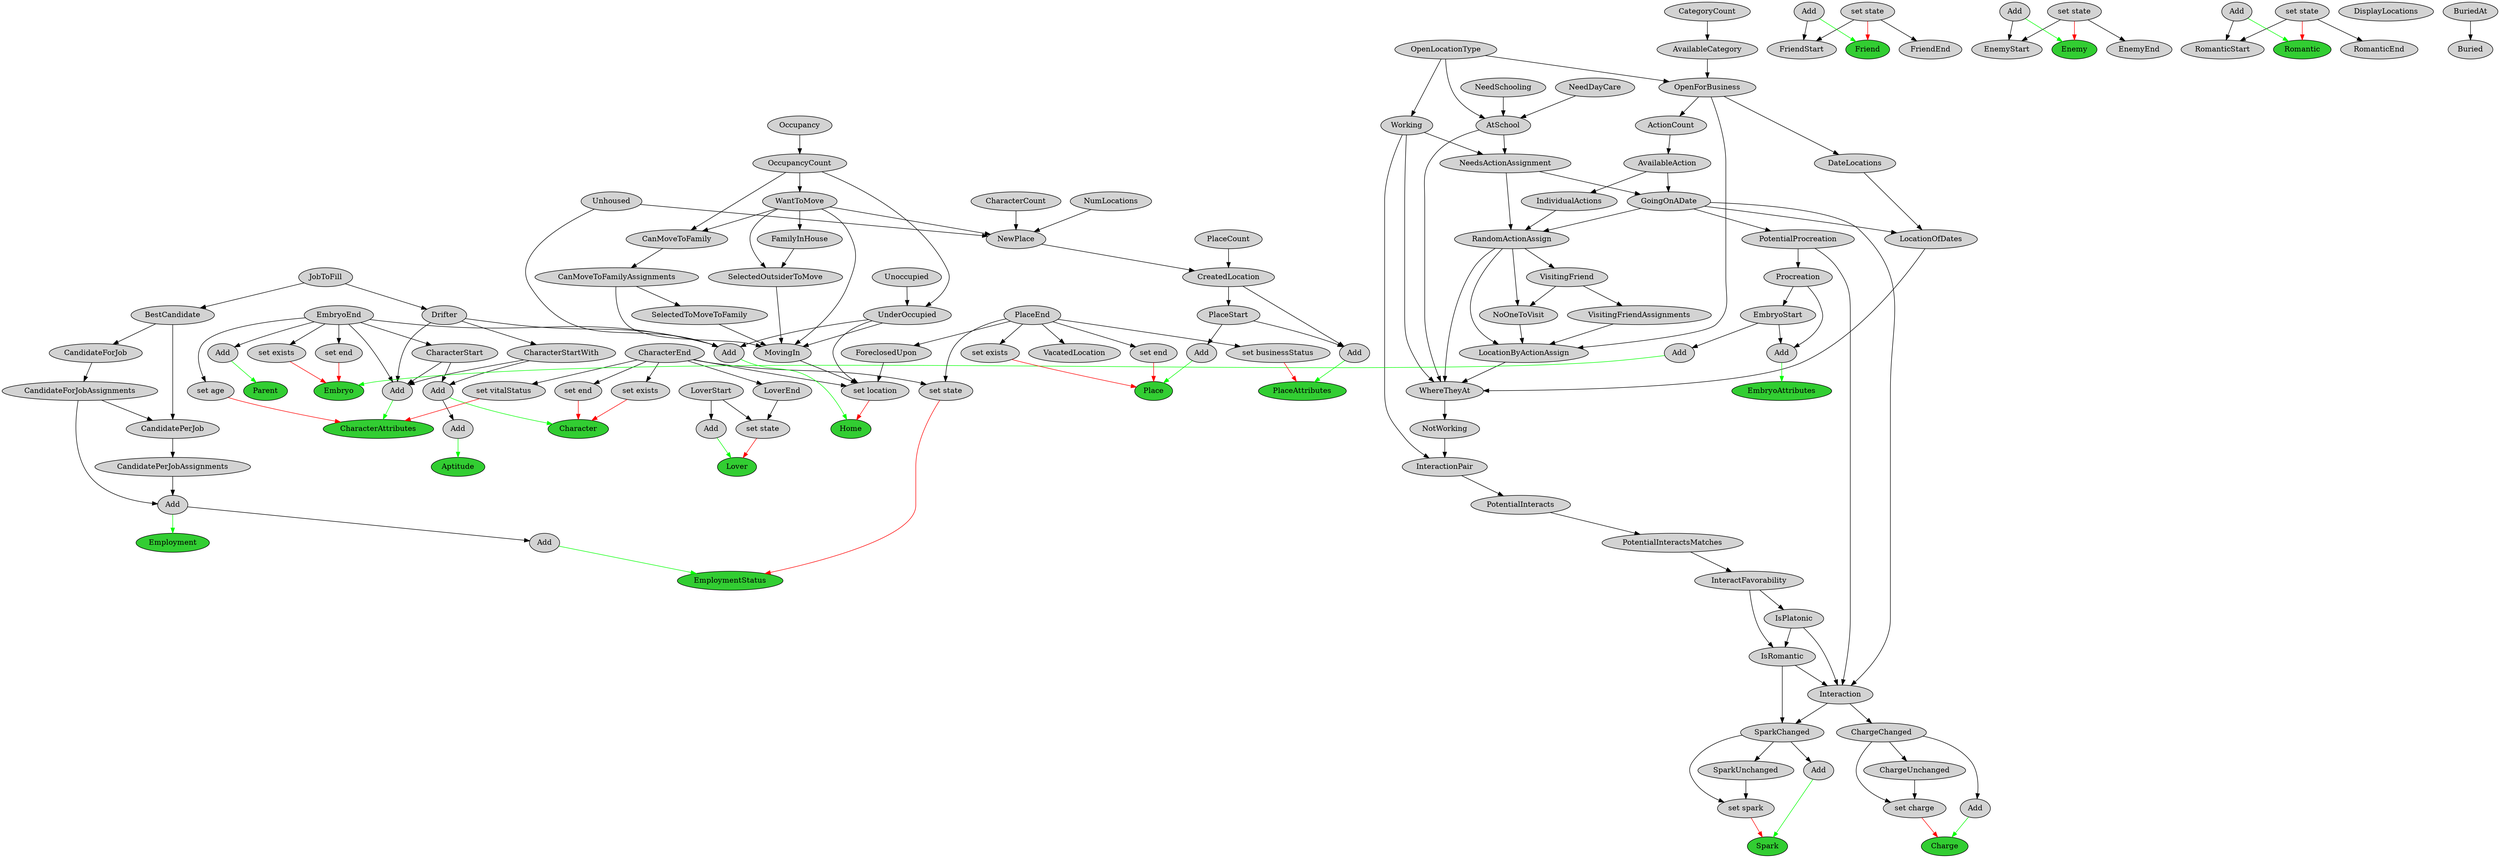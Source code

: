 digraph {
splines=true
node [ style="filled"]
v0 [ label = "Character" fillcolor="limegreen"];
v1 [ label = "set end"];
v2 [ label = "CharacterEnd" rank="min"];
v3 [ label = "set exists"];
v4 [ label = "Add"];
v5 [ label = "CharacterStart"];
v6 [ label = "EmbryoEnd" rank="min"];
v7 [ label = "CharacterStartWith"];
v8 [ label = "Drifter"];
v9 [ label = "JobToFill" rank="min"];
v10 [ label = "CharacterAttributes" fillcolor="limegreen"];
v11 [ label = "set vitalStatus"];
v12 [ label = "set age"];
v13 [ label = "Add"];
v14 [ label = "CharacterCount" rank="min"];
v15 [ label = "Aptitude" fillcolor="limegreen"];
v16 [ label = "Add"];
v17 [ label = "Charge" fillcolor="limegreen"];
v18 [ label = "set charge"];
v19 [ label = "ChargeChanged"];
v20 [ label = "Interaction"];
v21 [ label = "IsPlatonic"];
v22 [ label = "InteractFavorability"];
v23 [ label = "PotentialInteractsMatches"];
v24 [ label = "PotentialInteracts"];
v25 [ label = "InteractionPair"];
v26 [ label = "NotWorking"];
v27 [ label = "WhereTheyAt"];
v28 [ label = "AtSchool"];
v29 [ label = "OpenLocationType" rank="min"];
v30 [ label = "NeedDayCare" rank="min"];
v31 [ label = "NeedSchooling" rank="min"];
v32 [ label = "Working"];
v33 [ label = "LocationOfDates"];
v34 [ label = "DateLocations"];
v35 [ label = "OpenForBusiness"];
v36 [ label = "AvailableCategory"];
v37 [ label = "CategoryCount" rank="min"];
v38 [ label = "GoingOnADate"];
v39 [ label = "AvailableAction"];
v40 [ label = "ActionCount"];
v41 [ label = "NeedsActionAssignment"];
v42 [ label = "RandomActionAssign"];
v43 [ label = "IndividualActions"];
v44 [ label = "LocationByActionAssign"];
v45 [ label = "NoOneToVisit"];
v46 [ label = "VisitingFriend"];
v47 [ label = "VisitingFriendAssignments"];
v48 [ label = "IsRomantic"];
v49 [ label = "PotentialProcreation"];
v50 [ label = "ChargeUnchanged"];
v51 [ label = "Add"];
v52 [ label = "Friend" fillcolor="limegreen"];
v53 [ label = "set state" rank="min"];
v54 [ label = "Add" rank="min"];
v55 [ label = "FriendStart"];
v56 [ label = "FriendEnd"];
v57 [ label = "Enemy" fillcolor="limegreen"];
v58 [ label = "set state" rank="min"];
v59 [ label = "Add" rank="min"];
v60 [ label = "EnemyStart"];
v61 [ label = "EnemyEnd"];
v62 [ label = "Spark" fillcolor="limegreen"];
v63 [ label = "set spark"];
v64 [ label = "SparkChanged"];
v65 [ label = "SparkUnchanged"];
v66 [ label = "Add"];
v67 [ label = "Romantic" fillcolor="limegreen"];
v68 [ label = "set state" rank="min"];
v69 [ label = "Add" rank="min"];
v70 [ label = "RomanticStart"];
v71 [ label = "RomanticEnd"];
v72 [ label = "Lover" fillcolor="limegreen"];
v73 [ label = "set state"];
v74 [ label = "LoverEnd"];
v75 [ label = "LoverStart" rank="min"];
v76 [ label = "Add"];
v77 [ label = "Parent" fillcolor="limegreen"];
v78 [ label = "Add"];
v79 [ label = "Embryo" fillcolor="limegreen"];
v80 [ label = "set end"];
v81 [ label = "set exists"];
v82 [ label = "Add"];
v83 [ label = "EmbryoStart"];
v84 [ label = "Procreation"];
v85 [ label = "EmbryoAttributes" fillcolor="limegreen"];
v86 [ label = "Add"];
v87 [ label = "Place" fillcolor="limegreen"];
v88 [ label = "set end"];
v89 [ label = "PlaceEnd" rank="min"];
v90 [ label = "set exists"];
v91 [ label = "Add"];
v92 [ label = "PlaceStart"];
v93 [ label = "CreatedLocation"];
v94 [ label = "NewPlace"];
v95 [ label = "WantToMove"];
v96 [ label = "OccupancyCount"];
v97 [ label = "Occupancy" rank="min"];
v98 [ label = "Unhoused" rank="min"];
v99 [ label = "NumLocations" rank="min"];
v100 [ label = "PlaceCount" rank="min"];
v101 [ label = "PlaceAttributes" fillcolor="limegreen"];
v102 [ label = "set businessStatus"];
v103 [ label = "Add"];
v104 [ label = "VacatedLocation"];
v105 [ label = "DisplayLocations" rank="min"];
v106 [ label = "Home" fillcolor="limegreen"];
v107 [ label = "set location"];
v108 [ label = "UnderOccupied"];
v109 [ label = "Unoccupied" rank="min"];
v110 [ label = "ForeclosedUpon"];
v111 [ label = "MovingIn"];
v112 [ label = "SelectedToMoveToFamily"];
v113 [ label = "CanMoveToFamilyAssignments"];
v114 [ label = "CanMoveToFamily"];
v115 [ label = "SelectedOutsiderToMove"];
v116 [ label = "FamilyInHouse"];
v117 [ label = "Add"];
v118 [ label = "BuriedAt" rank="min"];
v119 [ label = "Buried"];
v120 [ label = "Employment" fillcolor="limegreen"];
v121 [ label = "Add"];
v122 [ label = "CandidatePerJobAssignments"];
v123 [ label = "CandidatePerJob"];
v124 [ label = "CandidateForJobAssignments"];
v125 [ label = "CandidateForJob"];
v126 [ label = "BestCandidate"];
v127 [ label = "EmploymentStatus" fillcolor="limegreen"];
v128 [ label = "set state"];
v129 [ label = "Add"];
v1 -> v0 [ color="red" ]
v2 -> v1
v3 -> v0 [ color="red" ]
v2 -> v3
v4 -> v0 [ color="green" ]
v5 -> v4
v6 -> v5
v7 -> v4
v8 -> v7
v9 -> v8
v11 -> v10 [ color="red" ]
v2 -> v11
v12 -> v10 [ color="red" ]
v6 -> v12
v13 -> v10 [ color="green" ]
v7 -> v13
v8 -> v13
v5 -> v13
v6 -> v13
v16 -> v15 [ color="green" ]
v4 -> v16
v18 -> v17 [ color="red" ]
v19 -> v18
v20 -> v19
v21 -> v20
v22 -> v21
v23 -> v22
v24 -> v23
v25 -> v24
v26 -> v25
v27 -> v26
v28 -> v27
v29 -> v28
v30 -> v28
v31 -> v28
v32 -> v27
v29 -> v32
v33 -> v27
v34 -> v33
v35 -> v34
v36 -> v35
v37 -> v36
v29 -> v35
v38 -> v33
v39 -> v38
v40 -> v39
v35 -> v40
v41 -> v38
v32 -> v41
v28 -> v41
v42 -> v27
v38 -> v42
v43 -> v42
v39 -> v43
v41 -> v42
v44 -> v27
v42 -> v44
v45 -> v44
v46 -> v45
v42 -> v46
v42 -> v45
v47 -> v44
v46 -> v47
v35 -> v44
v32 -> v25
v48 -> v20
v21 -> v48
v22 -> v48
v38 -> v20
v49 -> v20
v38 -> v49
v50 -> v18
v19 -> v50
v51 -> v17 [ color="green" ]
v19 -> v51
v53 -> v52 [ color="red" ]
v54 -> v52 [ color="green" ]
v54 -> v55
v53 -> v55
v53 -> v56
v58 -> v57 [ color="red" ]
v59 -> v57 [ color="green" ]
v59 -> v60
v58 -> v60
v58 -> v61
v63 -> v62 [ color="red" ]
v64 -> v63
v20 -> v64
v48 -> v64
v65 -> v63
v64 -> v65
v66 -> v62 [ color="green" ]
v64 -> v66
v68 -> v67 [ color="red" ]
v69 -> v67 [ color="green" ]
v69 -> v70
v68 -> v70
v68 -> v71
v73 -> v72 [ color="red" ]
v74 -> v73
v2 -> v74
v75 -> v73
v76 -> v72 [ color="green" ]
v75 -> v76
v78 -> v77 [ color="green" ]
v6 -> v78
v80 -> v79 [ color="red" ]
v6 -> v80
v81 -> v79 [ color="red" ]
v6 -> v81
v82 -> v79 [ color="green" ]
v83 -> v82
v84 -> v83
v49 -> v84
v86 -> v85 [ color="green" ]
v83 -> v86
v84 -> v86
v88 -> v87 [ color="red" ]
v89 -> v88
v90 -> v87 [ color="red" ]
v89 -> v90
v91 -> v87 [ color="green" ]
v92 -> v91
v93 -> v92
v94 -> v93
v14 -> v94
v95 -> v94
v96 -> v95
v97 -> v96
v98 -> v94
v99 -> v94
v100 -> v93
v102 -> v101 [ color="red" ]
v89 -> v102
v103 -> v101 [ color="green" ]
v92 -> v103
v93 -> v103
v89 -> v104
v107 -> v106 [ color="red" ]
v2 -> v107
v108 -> v107
v96 -> v108
v109 -> v108
v110 -> v107
v89 -> v110
v111 -> v107
v112 -> v111
v113 -> v112
v114 -> v113
v95 -> v114
v96 -> v114
v113 -> v111
v115 -> v111
v116 -> v115
v95 -> v116
v95 -> v115
v108 -> v111
v95 -> v111
v117 -> v106 [ color="green" ]
v6 -> v117
v108 -> v117
v8 -> v117
v98 -> v117
v118 -> v119
v121 -> v120 [ color="green" ]
v122 -> v121
v123 -> v122
v124 -> v123
v125 -> v124
v126 -> v125
v9 -> v126
v126 -> v123
v124 -> v121
v128 -> v127 [ color="red" ]
v2 -> v128
v89 -> v128
v129 -> v127 [ color="green" ]
v121 -> v129
}
